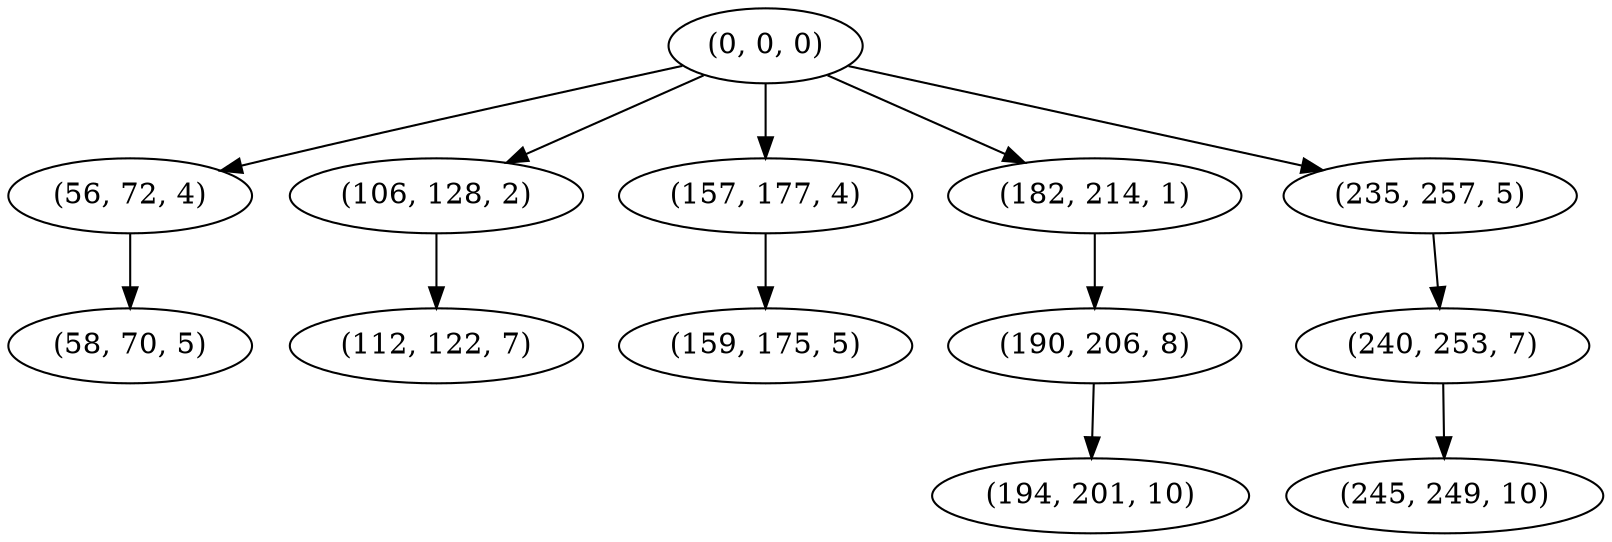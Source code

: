 digraph tree {
    "(0, 0, 0)";
    "(56, 72, 4)";
    "(58, 70, 5)";
    "(106, 128, 2)";
    "(112, 122, 7)";
    "(157, 177, 4)";
    "(159, 175, 5)";
    "(182, 214, 1)";
    "(190, 206, 8)";
    "(194, 201, 10)";
    "(235, 257, 5)";
    "(240, 253, 7)";
    "(245, 249, 10)";
    "(0, 0, 0)" -> "(56, 72, 4)";
    "(0, 0, 0)" -> "(106, 128, 2)";
    "(0, 0, 0)" -> "(157, 177, 4)";
    "(0, 0, 0)" -> "(182, 214, 1)";
    "(0, 0, 0)" -> "(235, 257, 5)";
    "(56, 72, 4)" -> "(58, 70, 5)";
    "(106, 128, 2)" -> "(112, 122, 7)";
    "(157, 177, 4)" -> "(159, 175, 5)";
    "(182, 214, 1)" -> "(190, 206, 8)";
    "(190, 206, 8)" -> "(194, 201, 10)";
    "(235, 257, 5)" -> "(240, 253, 7)";
    "(240, 253, 7)" -> "(245, 249, 10)";
}
